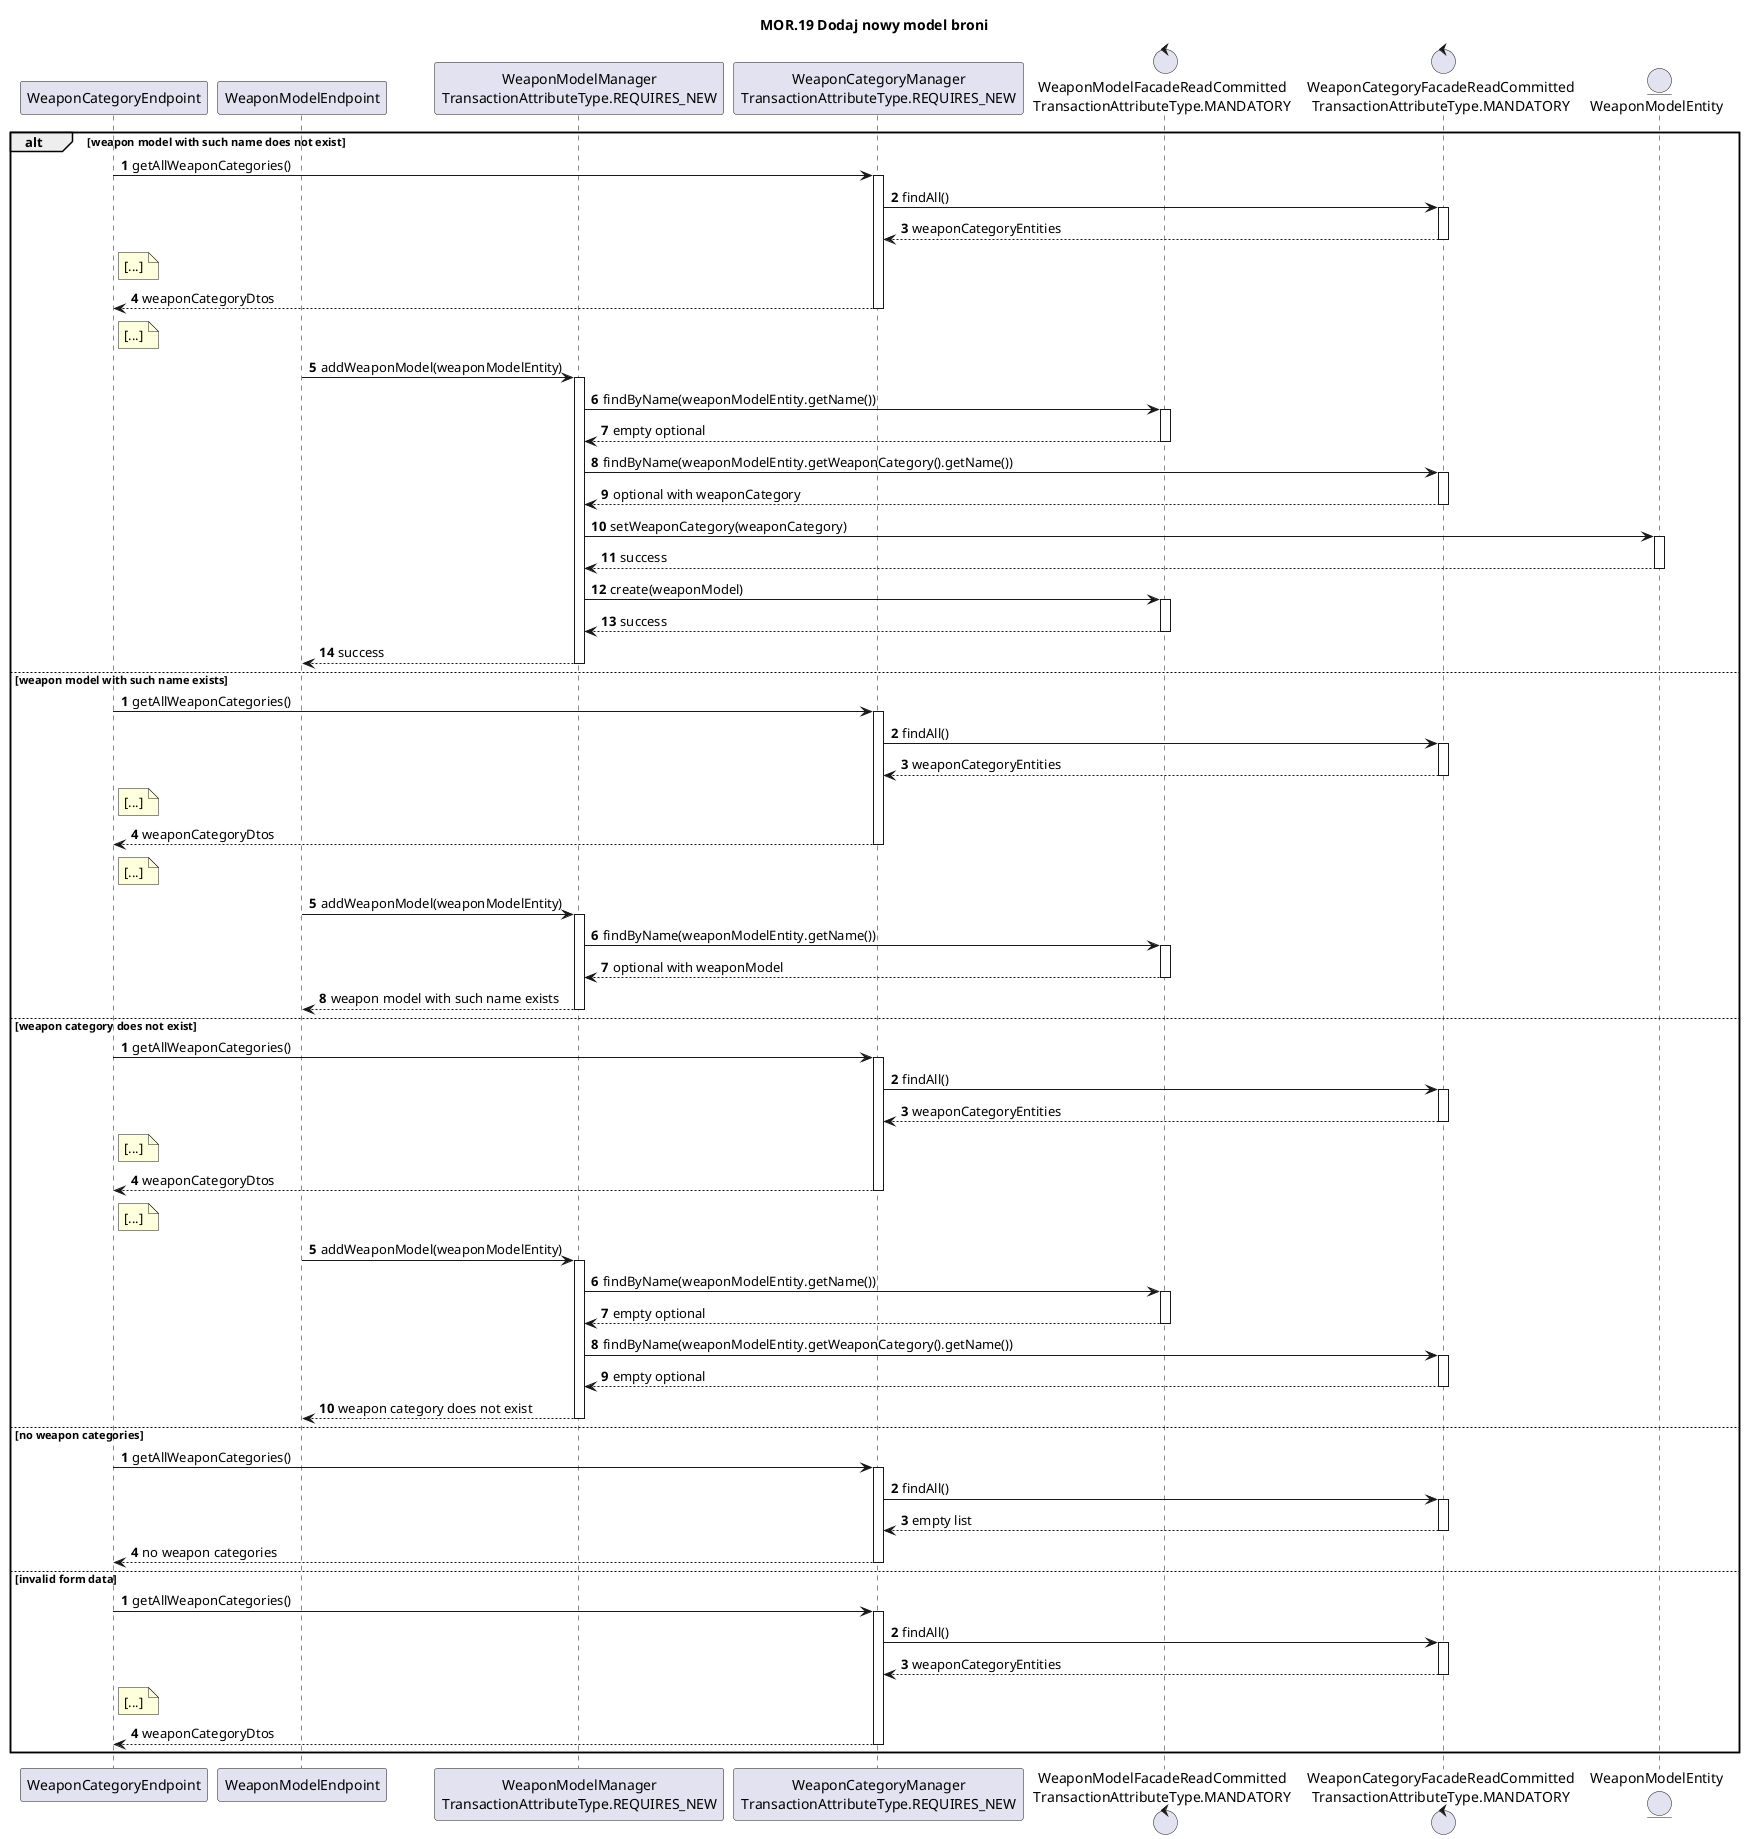 @startuml

title MOR.19 Dodaj nowy model broni
autoactivate on
participant WeaponCategoryEndpoint
participant WeaponModelEndpoint
participant "WeaponModelManager\nTransactionAttributeType.REQUIRES_NEW" as WeaponModelManager
participant "WeaponCategoryManager\nTransactionAttributeType.REQUIRES_NEW" as WeaponCategoryManager
control "WeaponModelFacadeReadCommitted\nTransactionAttributeType.MANDATORY" as WeaponModelFacade
control "WeaponCategoryFacadeReadCommitted\nTransactionAttributeType.MANDATORY" as WeaponCategoryFacade
entity WeaponModelEntity

alt weapon model with such name does not exist
autonumber

            WeaponCategoryEndpoint -> WeaponCategoryManager: getAllWeaponCategories()
                    WeaponCategoryManager -> WeaponCategoryFacade: findAll()
                    return weaponCategoryEntities
                note right WeaponCategoryEndpoint
                    [...]
                end note
            return weaponCategoryDtos

            note right WeaponCategoryEndpoint
                [...]
            end note

                WeaponModelEndpoint -> WeaponModelManager: addWeaponModel(weaponModelEntity)
                        WeaponModelManager -> WeaponModelFacade: findByName(weaponModelEntity.getName())
                        return empty optional
                        WeaponModelManager -> WeaponCategoryFacade: findByName(weaponModelEntity.getWeaponCategory().getName())
                        return optional with weaponCategory
                        WeaponModelManager -> WeaponModelEntity: setWeaponCategory(weaponCategory)
                        return success
                        WeaponModelManager -> WeaponModelFacade: create(weaponModel)
                        return success
                return success


else weapon model with such name exists
autonumber

            WeaponCategoryEndpoint -> WeaponCategoryManager: getAllWeaponCategories()
                    WeaponCategoryManager -> WeaponCategoryFacade: findAll()
                    return weaponCategoryEntities
                note right WeaponCategoryEndpoint
                    [...]
                end note
            return weaponCategoryDtos

                    note right WeaponCategoryEndpoint
                        [...]
                    end note

            WeaponModelEndpoint -> WeaponModelManager: addWeaponModel(weaponModelEntity)
                    WeaponModelManager -> WeaponModelFacade: findByName(weaponModelEntity.getName())
                    return optional with weaponModel
            return weapon model with such name exists

else weapon category does not exist
autonumber
            WeaponCategoryEndpoint -> WeaponCategoryManager: getAllWeaponCategories()
                    WeaponCategoryManager -> WeaponCategoryFacade: findAll()
                    return weaponCategoryEntities
                note right WeaponCategoryEndpoint
                    [...]
                end note
            return weaponCategoryDtos

            note right WeaponCategoryEndpoint
                            [...]
                        end note

            WeaponModelEndpoint -> WeaponModelManager: addWeaponModel(weaponModelEntity)
                    WeaponModelManager -> WeaponModelFacade: findByName(weaponModelEntity.getName())
                    return empty optional
                    WeaponModelManager -> WeaponCategoryFacade: findByName(weaponModelEntity.getWeaponCategory().getName())
                    return empty optional
            return weapon category does not exist

else no weapon categories
autonumber
            WeaponCategoryEndpoint -> WeaponCategoryManager: getAllWeaponCategories()
                    WeaponCategoryManager -> WeaponCategoryFacade: findAll()
                    return empty list
            return no weapon categories

else invalid form data
autonumber
            WeaponCategoryEndpoint -> WeaponCategoryManager: getAllWeaponCategories()
                    WeaponCategoryManager -> WeaponCategoryFacade: findAll()
                    return weaponCategoryEntities
                note right WeaponCategoryEndpoint
                    [...]
                end note
            return weaponCategoryDtos

end
@enduml